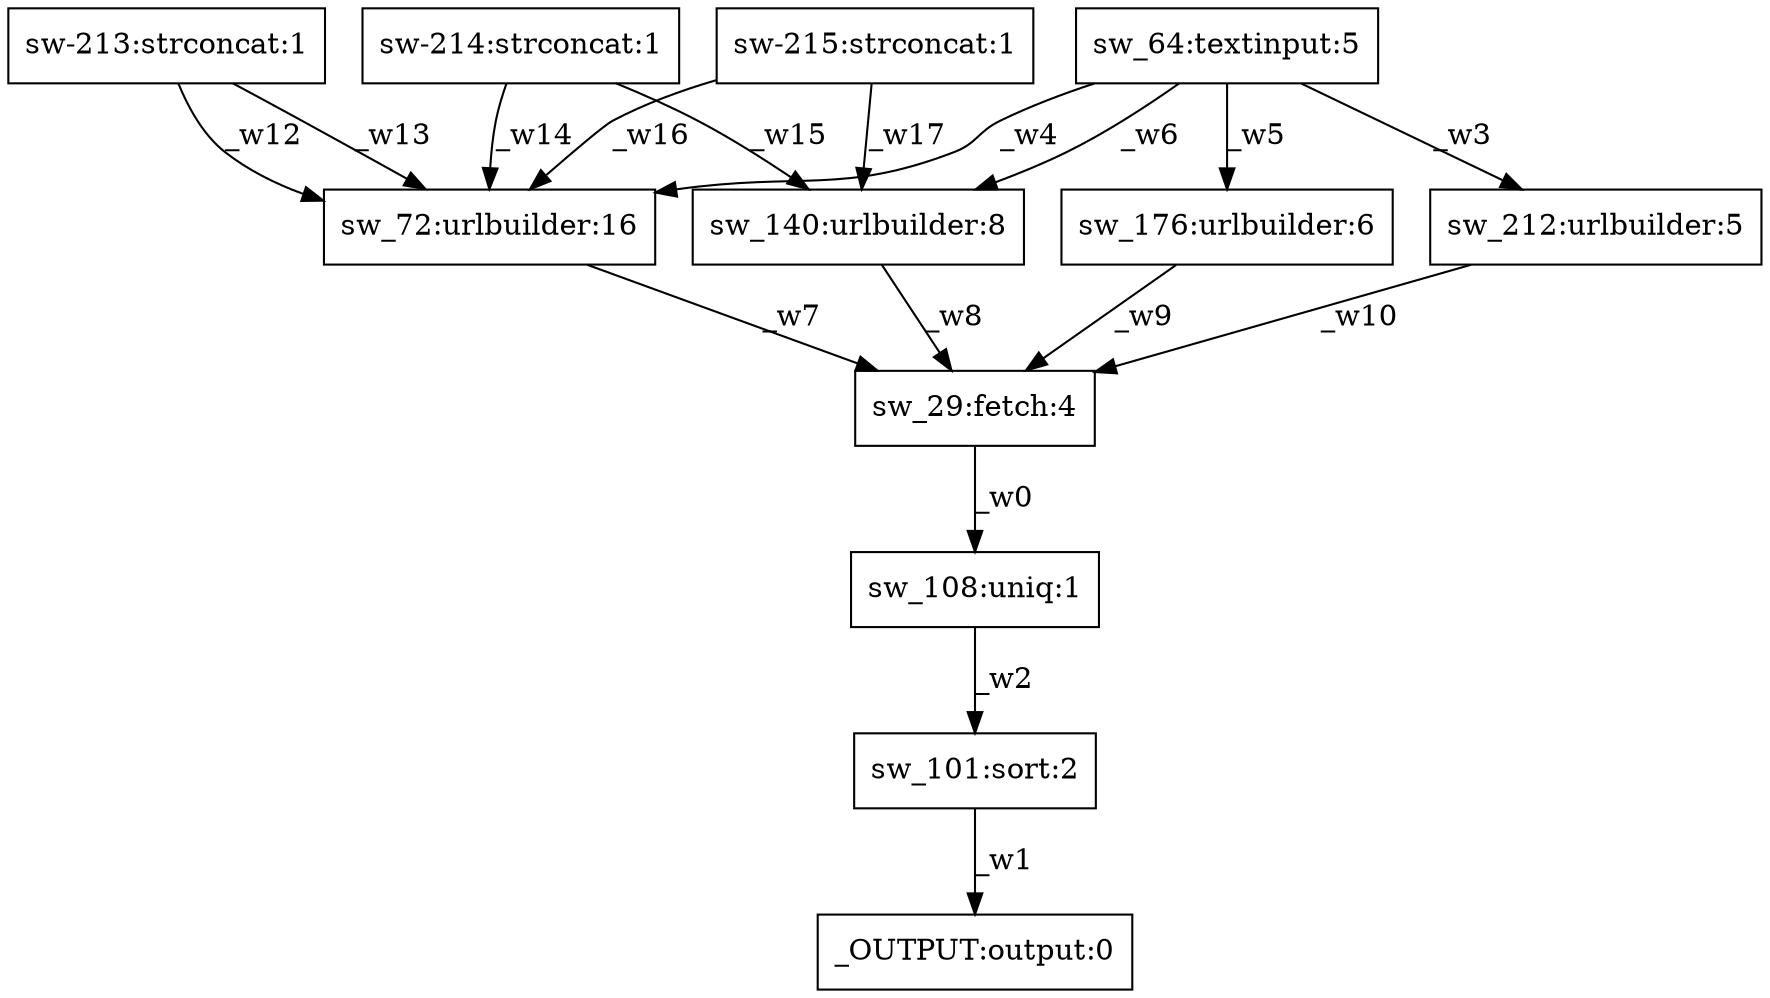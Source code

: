 digraph test1 { node [shape=box] "sw_29" [label="sw_29:fetch:4"];"_OUTPUT" [label="_OUTPUT:output:0"];"sw_72" [label="sw_72:urlbuilder:16"];"sw-214" [label="sw-214:strconcat:1"];"sw_176" [label="sw_176:urlbuilder:6"];"sw_64" [label="sw_64:textinput:5"];"sw_101" [label="sw_101:sort:2"];"sw_140" [label="sw_140:urlbuilder:8"];"sw_212" [label="sw_212:urlbuilder:5"];"sw-213" [label="sw-213:strconcat:1"];"sw_108" [label="sw_108:uniq:1"];"sw-215" [label="sw-215:strconcat:1"];"sw_29" -> "sw_108" [label="_w0"];"sw_101" -> "_OUTPUT" [label="_w1"];"sw_108" -> "sw_101" [label="_w2"];"sw_64" -> "sw_212" [label="_w3"];"sw_64" -> "sw_72" [label="_w4"];"sw_64" -> "sw_176" [label="_w5"];"sw_64" -> "sw_140" [label="_w6"];"sw_72" -> "sw_29" [label="_w7"];"sw_140" -> "sw_29" [label="_w8"];"sw_176" -> "sw_29" [label="_w9"];"sw_212" -> "sw_29" [label="_w10"];"sw-213" -> "sw_72" [label="_w12"];"sw-213" -> "sw_72" [label="_w13"];"sw-214" -> "sw_72" [label="_w14"];"sw-214" -> "sw_140" [label="_w15"];"sw-215" -> "sw_72" [label="_w16"];"sw-215" -> "sw_140" [label="_w17"];}